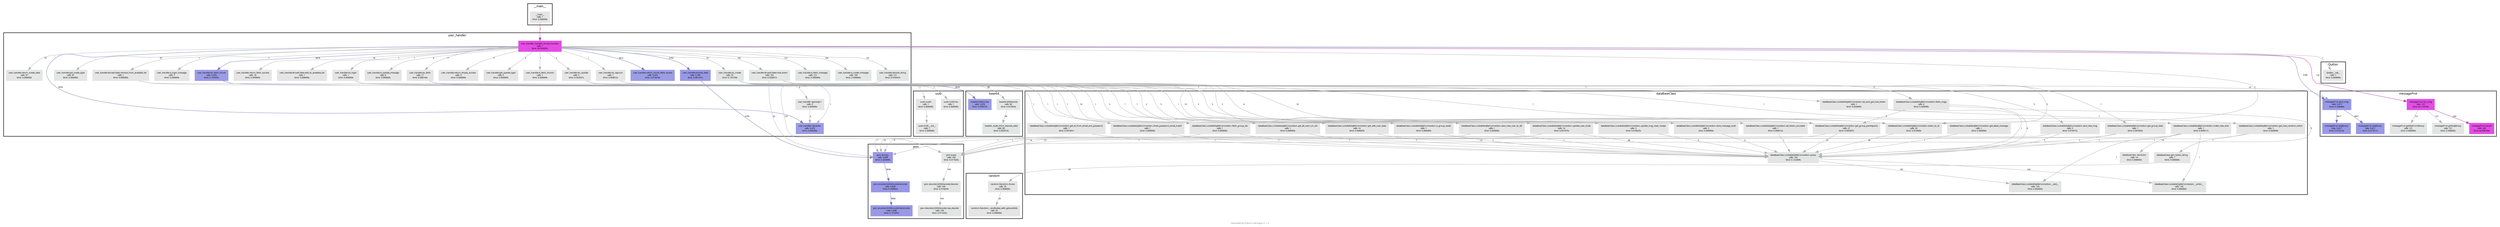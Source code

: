 digraph G {

    // Attributes
    graph [ overlap = "scalexy", fontname = "Verdana", fontsize = "7", fontcolor = "#0000007f", label = "Generated by Python Call Graph v1.1.3" ];
    node [ fontname = "Verdana", fontsize = "7", fontcolor = "#000000ff", style = "filled", shape = "rect" ];
    edge [ fontname = "Verdana", fontsize = "7", fontcolor = "#000000ff" ];

    // Groups
    subgraph "cluster___main__" { "__main__"; label = "__main__"; fontsize = "10"; fontcolor = "black"; style = "bold"; color="#000000cc"; }
    subgraph "cluster_user_handler" { "user_handler._handler_thread_function" "user_handler.decode_string" "user_handler.is_fetch_message" "user_handler.is_create_message" "user_handler.do_create" "user_handler.return_create_data" "user_handler.encode_data" "user_handler.get_create_type" "user_handler.BroadCaster.new_event" "user_handler.is_login_message" "user_handler.do_login" "user_handler.return_fetch_success" "user_handler.BroadCaster.add_to_available_list" "user_handler.do_fetch" "user_handler.is_update_message" "user_handler.do_update" "user_handler.return_empty_success" "user_handler.get_update_type" "user_handler.is_fetch_chunks" "user_handler.do_fetch_chunk" "user_handler.<lambda>" "user_handler.return_chunk_fetch_sucess" "user_handler.BroadCaster.remove_from_available_list" "user_handler.<genexpr>" "user_handler.do_signout"; label = "user_handler"; fontsize = "10"; fontcolor = "black"; style = "bold"; color="#000000cc"; }
    subgraph "cluster_messageProt" { "messageProt.recv_msg" "messageProt.recvall" "messageProt.getSizeFromBinary" "messageProt.getSeqBinary" "messageProt.send_msg" "messageProt.seqBinary" "messageProt.sizeBinary"; label = "messageProt"; fontsize = "10"; fontcolor = "black"; style = "bold"; color="#000000cc"; }
    subgraph "cluster_json" { "json.loads" "json.decoder.JSONDecoder.decode" "json.decoder.JSONDecoder.raw_decode" "json.dumps" "json.encoder.JSONEncoder.encode" "json.encoder.JSONEncoder.iterencode"; label = "json"; fontsize = "10"; fontcolor = "black"; style = "bold"; color="#000000cc"; }
    subgraph "cluster_dataBaseClass" { "dataBaseClass.LockableSqliteConnection.save_new_user_to_db" "dataBaseClass.LockableSqliteConnection.query" "dataBaseClass.LockableSqliteConnection.__enter__" "dataBaseClass.LockableSqliteConnection.__exit__" "dataBaseClass.LockableSqliteConnection.check_password_email_match" "dataBaseClass.LockableSqliteConnection.get_id_from_email_and_password" "dataBaseClass.LockableSqliteConnection.set_and_get_new_token" "dataBaseClass.LockableSqliteConnection.get_new_random_token" "dataBaseClass.gen_token_string" "dataBaseClass.LockableSqliteConnection.token_to_id" "dataBaseClass.LockableSqliteConnection.fetch_group_ids" "dataBaseClass.LockableSqliteConnection.get_all_users_on_ids" "dataBaseClass.LockableSqliteConnection.make_new_chat" "dataBaseClass.<lambda>" "dataBaseClass.LockableSqliteConnection.update_user_chats" "dataBaseClass.LockableSqliteConnection.get_group_data" "dataBaseClass.LockableSqliteConnection.get_latest_message" "dataBaseClass.LockableSqliteConnection.get_safe_user_data" "dataBaseClass.LockableSqliteConnection.is_group_exists" "dataBaseClass.LockableSqliteConnection.get_group_participants" "dataBaseClass.LockableSqliteConnection.fetch_msgs" "dataBaseClass.LockableSqliteConnection.save_new_msg" "dataBaseClass.LockableSqliteConnection.does_message_exist" "dataBaseClass.LockableSqliteConnection.update_msg_read_receipt" "dataBaseClass.LockableSqliteConnection.set_token_unusable"; label = "dataBaseClass"; fontsize = "10"; fontcolor = "black"; style = "bold"; color="#000000cc"; }
    subgraph "cluster_random" { "random.Random.choice" "random.Random._randbelow_with_getrandbits"; label = "random"; fontsize = "10"; fontcolor = "black"; style = "bold"; color="#000000cc"; }
    subgraph "cluster_uuid" { "uuid.uuid4" "uuid.UUID.__init__" "uuid.UUID.hex"; label = "uuid"; fontsize = "10"; fontcolor = "black"; style = "bold"; color="#000000cc"; }
    subgraph "cluster_base64" { "base64.b64decode" "base64._bytes_from_decode_data" "base64.b64encode"; label = "base64"; fontsize = "10"; fontcolor = "black"; style = "bold"; color="#000000cc"; }
    subgraph "cluster_Quitter" { "Quitter.__call__"; label = "Quitter"; fontsize = "10"; fontcolor = "black"; style = "bold"; color="#000000cc"; }

    // Nodes
    "__main__" [color = "#e5e5e5ff", label = "__main__\ncalls: 1\ntime: 0.000000s"];
    "user_handler._handler_thread_function" [color = "#e54ce5ff", label = "user_handler._handler_thread_function\ncalls: 1\ntime: 65.692835s"];
    "messageProt.recv_msg" [color = "#e14ee5ff", label = "messageProt.recv_msg\ncalls: 122\ntime: 64.114724s"];
    "messageProt.recvall" [color = "#e44de5ff", label = "messageProt.recvall\ncalls: 243\ntime: 64.096193s"];
    "messageProt.getSizeFromBinary" [color = "#e3e5e5ff", label = "messageProt.getSizeFromBinary\ncalls: 121\ntime: 0.000000s"];
    "messageProt.getSeqBinary" [color = "#e3e5e5ff", label = "messageProt.getSeqBinary\ncalls: 121\ntime: 0.000000s"];
    "user_handler.decode_string" [color = "#e3e5e5ff", label = "user_handler.decode_string\ncalls: 121\ntime: 0.016025s"];
    "json.loads" [color = "#e3e5e5ff", label = "json.loads\ncalls: 169\ntime: 0.017025s"];
    "json.decoder.JSONDecoder.decode" [color = "#e3e5e5ff", label = "json.decoder.JSONDecoder.decode\ncalls: 169\ntime: 0.015024s"];
    "json.decoder.JSONDecoder.raw_decode" [color = "#e3e5e5ff", label = "json.decoder.JSONDecoder.raw_decode\ncalls: 169\ntime: 0.011022s"];
    "user_handler.is_fetch_message" [color = "#e3e5e5ff", label = "user_handler.is_fetch_message\ncalls: 121\ntime: 0.000000s"];
    "user_handler.is_create_message" [color = "#e4e5e5ff", label = "user_handler.is_create_message\ncalls: 104\ntime: 0.000000s"];
    "user_handler.do_create" [color = "#e3e5e5ff", label = "user_handler.do_create\ncalls: 97\ntime: 0.135756s"];
    "dataBaseClass.LockableSqliteConnection.save_new_user_to_db" [color = "#e5e5e5ff", label = "dataBaseClass.LockableSqliteConnection.save_new_user_to_db\ncalls: 1\ntime: 0.003000s"];
    "json.dumps" [color = "#9998e5ff", label = "json.dumps\ncalls: 5,838\ntime: 0.326449s"];
    "json.encoder.JSONEncoder.encode" [color = "#9998e5ff", label = "json.encoder.JSONEncoder.encode\ncalls: 5,838\ntime: 0.230842s"];
    "json.encoder.JSONEncoder.iterencode" [color = "#9998e5ff", label = "json.encoder.JSONEncoder.iterencode\ncalls: 5,838\ntime: 0.121047s"];
    "dataBaseClass.LockableSqliteConnection.query" [color = "#e3e5e5ff", label = "dataBaseClass.LockableSqliteConnection.query\ncalls: 142\ntime: 0.122309s"];
    "dataBaseClass.LockableSqliteConnection.__enter__" [color = "#e3e5e5ff", label = "dataBaseClass.LockableSqliteConnection.__enter__\ncalls: 143\ntime: 0.000000s"];
    "dataBaseClass.LockableSqliteConnection.__exit__" [color = "#e3e5e5ff", label = "dataBaseClass.LockableSqliteConnection.__exit__\ncalls: 143\ntime: 0.002000s"];
    "user_handler.return_create_data" [color = "#e4e5e5ff", label = "user_handler.return_create_data\ncalls: 97\ntime: 0.000000s"];
    "user_handler.encode_data" [color = "#9998e5ff", label = "user_handler.encode_data\ncalls: 5,795\ntime: 0.401371s"];
    "messageProt.send_msg" [color = "#9998e5ff", label = "messageProt.send_msg\ncalls: 5,817\ntime: 0.340480s"];
    "messageProt.seqBinary" [color = "#9999e5ff", label = "messageProt.seqBinary\ncalls: 5,817\ntime: 0.015013s"];
    "messageProt.sizeBinary" [color = "#9999e5ff", label = "messageProt.sizeBinary\ncalls: 5,817\ntime: 0.017011s"];
    "user_handler.get_create_type" [color = "#e4e5e5ff", label = "user_handler.get_create_type\ncalls: 97\ntime: 0.000000s"];
    "user_handler.BroadCaster.new_event" [color = "#e4e5e5ff", label = "user_handler.BroadCaster.new_event\ncalls: 102\ntime: 0.020051s"];
    "user_handler.is_login_message" [color = "#e5e5e5ff", label = "user_handler.is_login_message\ncalls: 7\ntime: 0.000000s"];
    "user_handler.do_login" [color = "#e5e5e5ff", label = "user_handler.do_login\ncalls: 1\ntime: 0.004000s"];
    "dataBaseClass.LockableSqliteConnection.check_password_email_match" [color = "#e5e5e5ff", label = "dataBaseClass.LockableSqliteConnection.check_password_email_match\ncalls: 1\ntime: 0.000000s"];
    "dataBaseClass.LockableSqliteConnection.get_id_from_email_and_password" [color = "#e5e5e5ff", label = "dataBaseClass.LockableSqliteConnection.get_id_from_email_and_password\ncalls: 1\ntime: 0.001001s"];
    "dataBaseClass.LockableSqliteConnection.set_and_get_new_token" [color = "#e5e5e5ff", label = "dataBaseClass.LockableSqliteConnection.set_and_get_new_token\ncalls: 1\ntime: 0.003000s"];
    "dataBaseClass.LockableSqliteConnection.get_new_random_token" [color = "#e5e5e5ff", label = "dataBaseClass.LockableSqliteConnection.get_new_random_token\ncalls: 1\ntime: 0.000000s"];
    "dataBaseClass.gen_token_string" [color = "#e5e5e5ff", label = "dataBaseClass.gen_token_string\ncalls: 1\ntime: 0.000000s"];
    "random.Random.choice" [color = "#e5e5e5ff", label = "random.Random.choice\ncalls: 20\ntime: 0.000000s"];
    "random.Random._randbelow_with_getrandbits" [color = "#e5e5e5ff", label = "random.Random._randbelow_with_getrandbits\ncalls: 20\ntime: 0.000000s"];
    "dataBaseClass.LockableSqliteConnection.token_to_id" [color = "#e5e5e5ff", label = "dataBaseClass.LockableSqliteConnection.token_to_id\ncalls: 20\ntime: 0.012660s"];
    "user_handler.return_fetch_success" [color = "#e5e5e5ff", label = "user_handler.return_fetch_success\ncalls: 18\ntime: 0.000000s"];
    "user_handler.BroadCaster.add_to_available_list" [color = "#e5e5e5ff", label = "user_handler.BroadCaster.add_to_available_list\ncalls: 1\ntime: 0.000000s"];
    "user_handler.do_fetch" [color = "#e5e5e5ff", label = "user_handler.do_fetch\ncalls: 17\ntime: 0.008142s"];
    "dataBaseClass.LockableSqliteConnection.fetch_group_ids" [color = "#e5e5e5ff", label = "dataBaseClass.LockableSqliteConnection.fetch_group_ids\ncalls: 1\ntime: 0.000000s"];
    "dataBaseClass.LockableSqliteConnection.get_all_users_on_ids" [color = "#e5e5e5ff", label = "dataBaseClass.LockableSqliteConnection.get_all_users_on_ids\ncalls: 1\ntime: 0.000000s"];
    "dataBaseClass.LockableSqliteConnection.make_new_chat" [color = "#e5e5e5ff", label = "dataBaseClass.LockableSqliteConnection.make_new_chat\ncalls: 1\ntime: 0.009511s"];
    "dataBaseClass.<lambda>" [color = "#e5e5e5ff", label = "dataBaseClass.<lambda>\ncalls: 14\ntime: 0.000000s"];
    "dataBaseClass.LockableSqliteConnection.update_user_chats" [color = "#e5e5e5ff", label = "dataBaseClass.LockableSqliteConnection.update_user_chats\ncalls: 14\ntime: 0.051075s"];
    "dataBaseClass.LockableSqliteConnection.get_group_data" [color = "#e5e5e5ff", label = "dataBaseClass.LockableSqliteConnection.get_group_data\ncalls: 1\ntime: 0.001003s"];
    "dataBaseClass.LockableSqliteConnection.get_latest_message" [color = "#e5e5e5ff", label = "dataBaseClass.LockableSqliteConnection.get_latest_message\ncalls: 1\ntime: 0.000000s"];
    "dataBaseClass.LockableSqliteConnection.get_safe_user_data" [color = "#e5e5e5ff", label = "dataBaseClass.LockableSqliteConnection.get_safe_user_data\ncalls: 14\ntime: 0.006005s"];
    "dataBaseClass.LockableSqliteConnection.is_group_exists" [color = "#e5e5e5ff", label = "dataBaseClass.LockableSqliteConnection.is_group_exists\ncalls: 1\ntime: 0.000000s"];
    "dataBaseClass.LockableSqliteConnection.get_group_participants" [color = "#e5e5e5ff", label = "dataBaseClass.LockableSqliteConnection.get_group_participants\ncalls: 27\ntime: 0.005507s"];
    "dataBaseClass.LockableSqliteConnection.fetch_msgs" [color = "#e5e5e5ff", label = "dataBaseClass.LockableSqliteConnection.fetch_msgs\ncalls: 6\ntime: 0.004008s"];
    "dataBaseClass.LockableSqliteConnection.save_new_msg" [color = "#e5e5e5ff", label = "dataBaseClass.LockableSqliteConnection.save_new_msg\ncalls: 5\ntime: 0.019515s"];
    "user_handler.is_update_message" [color = "#e5e5e5ff", label = "user_handler.is_update_message\ncalls: 6\ntime: 0.000000s"];
    "user_handler.do_update" [color = "#e5e5e5ff", label = "user_handler.do_update\ncalls: 5\ntime: 0.023537s"];
    "dataBaseClass.LockableSqliteConnection.does_message_exist" [color = "#e5e5e5ff", label = "dataBaseClass.LockableSqliteConnection.does_message_exist\ncalls: 5\ntime: 0.000000s"];
    "dataBaseClass.LockableSqliteConnection.update_msg_read_receipt" [color = "#e5e5e5ff", label = "dataBaseClass.LockableSqliteConnection.update_msg_read_receipt\ncalls: 5\ntime: 0.019023s"];
    "user_handler.return_empty_success" [color = "#e5e5e5ff", label = "user_handler.return_empty_success\ncalls: 5\ntime: 0.000000s"];
    "user_handler.get_update_type" [color = "#e5e5e5ff", label = "user_handler.get_update_type\ncalls: 5\ntime: 0.000000s"];
    "uuid.uuid4" [color = "#e5e5e5ff", label = "uuid.uuid4\ncalls: 1\ntime: 0.000000s"];
    "uuid.UUID.__init__" [color = "#e5e5e5ff", label = "uuid.UUID.__init__\ncalls: 1\ntime: 0.000000s"];
    "uuid.UUID.hex" [color = "#e5e5e5ff", label = "uuid.UUID.hex\ncalls: 1\ntime: 0.000000s"];
    "base64.b64decode" [color = "#e4e5e5ff", label = "base64.b64decode\ncalls: 90\ntime: 0.015563s"];
    "base64._bytes_from_decode_data" [color = "#e4e5e5ff", label = "base64._bytes_from_decode_data\ncalls: 90\ntime: 0.003013s"];
    "user_handler.is_fetch_chunks" [color = "#e5e5e5ff", label = "user_handler.is_fetch_chunks\ncalls: 1\ntime: 0.000000s"];
    "user_handler.do_fetch_chunk" [color = "#9a9ce5ff", label = "user_handler.do_fetch_chunk\ncalls: 5,676\ntime: 0.193335s"];
    "base64.b64encode" [color = "#9b9de5ff", label = "base64.b64encode\ncalls: 5,676\ntime: 0.039574s"];
    "user_handler.<lambda>" [color = "#9b9de5ff", label = "user_handler.<lambda>\ncalls: 5,679\ntime: 0.006439s"];
    "user_handler.return_chunk_fetch_sucess" [color = "#9b9de5ff", label = "user_handler.return_chunk_fetch_sucess\ncalls: 5,675\ntime: 0.015676s"];
    "Quitter.__call__" [color = "#e5e5e5ff", label = "Quitter.__call__\ncalls: 1\ntime: 0.000000s"];
    "user_handler.BroadCaster.remove_from_available_list" [color = "#e5e5e5ff", label = "user_handler.BroadCaster.remove_from_available_list\ncalls: 1\ntime: 0.000000s"];
    "user_handler.<genexpr>" [color = "#e5e5e5ff", label = "user_handler.<genexpr>\ncalls: 4\ntime: 0.000000s"];
    "user_handler.do_signout" [color = "#e5e5e5ff", label = "user_handler.do_signout\ncalls: 1\ntime: 0.004012s"];
    "dataBaseClass.LockableSqliteConnection.set_token_unusable" [color = "#e5e5e5ff", label = "dataBaseClass.LockableSqliteConnection.set_token_unusable\ncalls: 1\ntime: 0.004012s"];

    // Edges
    "__main__" -> "user_handler._handler_thread_function" [color = "#b23bb2ff", label = "1"];
    "user_handler._handler_thread_function" -> "messageProt.recv_msg" [color = "#af3db2ff", label = "122"];
    "user_handler._handler_thread_function" -> "user_handler.decode_string" [color = "#b1b2b2ff", label = "121"];
    "user_handler._handler_thread_function" -> "user_handler.is_fetch_message" [color = "#b1b2b2ff", label = "121"];
    "user_handler._handler_thread_function" -> "user_handler.is_create_message" [color = "#b1b2b2ff", label = "104"];
    "user_handler._handler_thread_function" -> "user_handler.do_create" [color = "#b1b2b2ff", label = "97"];
    "user_handler._handler_thread_function" -> "user_handler.return_create_data" [color = "#b1b2b2ff", label = "97"];
    "user_handler._handler_thread_function" -> "user_handler.encode_data" [color = "#7776b2ff", label = "5795"];
    "user_handler._handler_thread_function" -> "messageProt.send_msg" [color = "#7776b2ff", label = "5795"];
    "user_handler._handler_thread_function" -> "user_handler.get_create_type" [color = "#b1b2b2ff", label = "97"];
    "user_handler._handler_thread_function" -> "user_handler.BroadCaster.new_event" [color = "#b1b2b2ff", label = "102"];
    "user_handler._handler_thread_function" -> "user_handler.is_login_message" [color = "#b2b2b2ff", label = "7"];
    "user_handler._handler_thread_function" -> "user_handler.do_login" [color = "#b2b2b2ff", label = "1"];
    "user_handler._handler_thread_function" -> "dataBaseClass.LockableSqliteConnection.token_to_id" [color = "#b2b2b2ff", label = "2"];
    "user_handler._handler_thread_function" -> "user_handler.return_fetch_success" [color = "#b2b2b2ff", label = "18"];
    "user_handler._handler_thread_function" -> "user_handler.BroadCaster.add_to_available_list" [color = "#b2b2b2ff", label = "1"];
    "user_handler._handler_thread_function" -> "user_handler.do_fetch" [color = "#b2b2b2ff", label = "17"];
    "user_handler._handler_thread_function" -> "user_handler.is_update_message" [color = "#b2b2b2ff", label = "6"];
    "user_handler._handler_thread_function" -> "user_handler.do_update" [color = "#b2b2b2ff", label = "5"];
    "user_handler._handler_thread_function" -> "user_handler.return_empty_success" [color = "#b2b2b2ff", label = "5"];
    "user_handler._handler_thread_function" -> "user_handler.get_update_type" [color = "#b2b2b2ff", label = "5"];
    "user_handler._handler_thread_function" -> "user_handler.is_fetch_chunks" [color = "#b2b2b2ff", label = "1"];
    "user_handler._handler_thread_function" -> "user_handler.do_fetch_chunk" [color = "#7879b2ff", label = "5676"];
    "user_handler._handler_thread_function" -> "user_handler.<lambda>" [color = "#787ab2ff", label = "5676"];
    "user_handler._handler_thread_function" -> "user_handler.return_chunk_fetch_sucess" [color = "#787ab2ff", label = "5675"];
    "user_handler._handler_thread_function" -> "Quitter.__call__" [color = "#b2b2b2ff", label = "1"];
    "user_handler._handler_thread_function" -> "user_handler.BroadCaster.remove_from_available_list" [color = "#b2b2b2ff", label = "1"];
    "user_handler._handler_thread_function" -> "user_handler.do_signout" [color = "#b2b2b2ff", label = "1"];
    "messageProt.recv_msg" -> "messageProt.recvall" [color = "#b13bb2ff", label = "243"];
    "messageProt.recv_msg" -> "messageProt.getSizeFromBinary" [color = "#b1b2b2ff", label = "121"];
    "messageProt.recv_msg" -> "messageProt.getSeqBinary" [color = "#b1b2b2ff", label = "121"];
    "user_handler.decode_string" -> "json.loads" [color = "#b1b2b2ff", label = "121"];
    "json.loads" -> "json.decoder.JSONDecoder.decode" [color = "#b0b2b2ff", label = "169"];
    "json.decoder.JSONDecoder.decode" -> "json.decoder.JSONDecoder.raw_decode" [color = "#b0b2b2ff", label = "169"];
    "user_handler.do_create" -> "dataBaseClass.LockableSqliteConnection.save_new_user_to_db" [color = "#b2b2b2ff", label = "1"];
    "user_handler.do_create" -> "dataBaseClass.LockableSqliteConnection.token_to_id" [color = "#b2b2b2ff", label = "6"];
    "user_handler.do_create" -> "dataBaseClass.LockableSqliteConnection.make_new_chat" [color = "#b2b2b2ff", label = "1"];
    "user_handler.do_create" -> "dataBaseClass.LockableSqliteConnection.update_user_chats" [color = "#b2b2b2ff", label = "14"];
    "user_handler.do_create" -> "dataBaseClass.LockableSqliteConnection.get_group_participants" [color = "#b2b2b2ff", label = "5"];
    "user_handler.do_create" -> "dataBaseClass.LockableSqliteConnection.save_new_msg" [color = "#b2b2b2ff", label = "5"];
    "user_handler.do_create" -> "uuid.uuid4" [color = "#b2b2b2ff", label = "1"];
    "user_handler.do_create" -> "uuid.UUID.hex" [color = "#b2b2b2ff", label = "1"];
    "user_handler.do_create" -> "base64.b64decode" [color = "#b1b2b2ff", label = "90"];
    "dataBaseClass.LockableSqliteConnection.save_new_user_to_db" -> "json.dumps" [color = "#b1b2b2ff", label = "1"];
    "dataBaseClass.LockableSqliteConnection.save_new_user_to_db" -> "dataBaseClass.LockableSqliteConnection.query" [color = "#b2b2b2ff", label = "1"];
    "json.dumps" -> "json.encoder.JSONEncoder.encode" [color = "#7776b2ff", label = "5838"];
    "json.encoder.JSONEncoder.encode" -> "json.encoder.JSONEncoder.iterencode" [color = "#7776b2ff", label = "5838"];
    "dataBaseClass.LockableSqliteConnection.query" -> "dataBaseClass.LockableSqliteConnection.__enter__" [color = "#b1b2b2ff", label = "142"];
    "dataBaseClass.LockableSqliteConnection.query" -> "dataBaseClass.LockableSqliteConnection.__exit__" [color = "#b1b2b2ff", label = "142"];
    "user_handler.encode_data" -> "json.dumps" [color = "#7776b2ff", label = "5795"];
    "messageProt.send_msg" -> "messageProt.seqBinary" [color = "#7777b2ff", label = "5817"];
    "messageProt.send_msg" -> "messageProt.sizeBinary" [color = "#7777b2ff", label = "5817"];
    "user_handler.do_login" -> "dataBaseClass.LockableSqliteConnection.check_password_email_match" [color = "#b2b2b2ff", label = "1"];
    "user_handler.do_login" -> "dataBaseClass.LockableSqliteConnection.get_id_from_email_and_password" [color = "#b2b2b2ff", label = "1"];
    "user_handler.do_login" -> "dataBaseClass.LockableSqliteConnection.set_and_get_new_token" [color = "#b2b2b2ff", label = "1"];
    "dataBaseClass.LockableSqliteConnection.check_password_email_match" -> "dataBaseClass.LockableSqliteConnection.query" [color = "#b2b2b2ff", label = "1"];
    "dataBaseClass.LockableSqliteConnection.get_id_from_email_and_password" -> "dataBaseClass.LockableSqliteConnection.query" [color = "#b2b2b2ff", label = "1"];
    "dataBaseClass.LockableSqliteConnection.set_and_get_new_token" -> "dataBaseClass.LockableSqliteConnection.get_new_random_token" [color = "#b2b2b2ff", label = "1"];
    "dataBaseClass.LockableSqliteConnection.set_and_get_new_token" -> "dataBaseClass.LockableSqliteConnection.query" [color = "#b2b2b2ff", label = "1"];
    "dataBaseClass.LockableSqliteConnection.get_new_random_token" -> "dataBaseClass.gen_token_string" [color = "#b2b2b2ff", label = "1"];
    "dataBaseClass.LockableSqliteConnection.get_new_random_token" -> "dataBaseClass.LockableSqliteConnection.query" [color = "#b2b2b2ff", label = "1"];
    "dataBaseClass.gen_token_string" -> "random.Random.choice" [color = "#b2b2b2ff", label = "20"];
    "random.Random.choice" -> "random.Random._randbelow_with_getrandbits" [color = "#b2b2b2ff", label = "20"];
    "dataBaseClass.LockableSqliteConnection.token_to_id" -> "dataBaseClass.LockableSqliteConnection.query" [color = "#b1b2b2ff", label = "40"];
    "user_handler.do_fetch" -> "dataBaseClass.LockableSqliteConnection.token_to_id" [color = "#b2b2b2ff", label = "2"];
    "user_handler.do_fetch" -> "dataBaseClass.LockableSqliteConnection.fetch_group_ids" [color = "#b2b2b2ff", label = "1"];
    "user_handler.do_fetch" -> "dataBaseClass.LockableSqliteConnection.get_all_users_on_ids" [color = "#b2b2b2ff", label = "1"];
    "user_handler.do_fetch" -> "dataBaseClass.LockableSqliteConnection.get_safe_user_data" [color = "#b2b2b2ff", label = "14"];
    "user_handler.do_fetch" -> "dataBaseClass.LockableSqliteConnection.is_group_exists" [color = "#b2b2b2ff", label = "1"];
    "user_handler.do_fetch" -> "dataBaseClass.LockableSqliteConnection.get_group_participants" [color = "#b2b2b2ff", label = "1"];
    "user_handler.do_fetch" -> "dataBaseClass.LockableSqliteConnection.fetch_msgs" [color = "#b2b2b2ff", label = "1"];
    "dataBaseClass.LockableSqliteConnection.fetch_group_ids" -> "dataBaseClass.LockableSqliteConnection.query" [color = "#b2b2b2ff", label = "1"];
    "dataBaseClass.LockableSqliteConnection.fetch_group_ids" -> "json.loads" [color = "#b2b2b2ff", label = "1"];
    "dataBaseClass.LockableSqliteConnection.get_all_users_on_ids" -> "dataBaseClass.LockableSqliteConnection.query" [color = "#b2b2b2ff", label = "1"];
    "dataBaseClass.LockableSqliteConnection.make_new_chat" -> "json.dumps" [color = "#b1b2b2ff", label = "1"];
    "dataBaseClass.LockableSqliteConnection.make_new_chat" -> "dataBaseClass.LockableSqliteConnection.query" [color = "#b2b2b2ff", label = "1"];
    "dataBaseClass.LockableSqliteConnection.make_new_chat" -> "dataBaseClass.<lambda>" [color = "#b2b2b2ff", label = "14"];
    "dataBaseClass.LockableSqliteConnection.make_new_chat" -> "dataBaseClass.LockableSqliteConnection.__enter__" [color = "#b2b2b2ff", label = "1"];
    "dataBaseClass.LockableSqliteConnection.make_new_chat" -> "dataBaseClass.LockableSqliteConnection.__exit__" [color = "#b2b2b2ff", label = "1"];
    "dataBaseClass.LockableSqliteConnection.update_user_chats" -> "dataBaseClass.LockableSqliteConnection.query" [color = "#b1b2b2ff", label = "28"];
    "dataBaseClass.LockableSqliteConnection.update_user_chats" -> "json.loads" [color = "#b2b2b2ff", label = "14"];
    "dataBaseClass.LockableSqliteConnection.update_user_chats" -> "json.dumps" [color = "#b1b2b2ff", label = "14"];
    "user_handler.BroadCaster.new_event" -> "dataBaseClass.LockableSqliteConnection.get_group_data" [color = "#b2b2b2ff", label = "1"];
    "user_handler.BroadCaster.new_event" -> "dataBaseClass.LockableSqliteConnection.get_latest_message" [color = "#b2b2b2ff", label = "1"];
    "user_handler.BroadCaster.new_event" -> "json.dumps" [color = "#b1b2b2ff", label = "22"];
    "user_handler.BroadCaster.new_event" -> "messageProt.send_msg" [color = "#b1b2b2ff", label = "22"];
    "user_handler.BroadCaster.new_event" -> "dataBaseClass.LockableSqliteConnection.fetch_msgs" [color = "#b2b2b2ff", label = "5"];
    "user_handler.BroadCaster.new_event" -> "dataBaseClass.LockableSqliteConnection.get_group_participants" [color = "#b2b2b2ff", label = "10"];
    "user_handler.BroadCaster.new_event" -> "dataBaseClass.LockableSqliteConnection.token_to_id" [color = "#b2b2b2ff", label = "5"];
    "dataBaseClass.LockableSqliteConnection.get_group_data" -> "dataBaseClass.LockableSqliteConnection.query" [color = "#b2b2b2ff", label = "1"];
    "dataBaseClass.LockableSqliteConnection.get_group_data" -> "json.loads" [color = "#b2b2b2ff", label = "1"];
    "dataBaseClass.LockableSqliteConnection.get_latest_message" -> "dataBaseClass.LockableSqliteConnection.query" [color = "#b2b2b2ff", label = "1"];
    "dataBaseClass.LockableSqliteConnection.get_safe_user_data" -> "dataBaseClass.LockableSqliteConnection.query" [color = "#b2b2b2ff", label = "14"];
    "dataBaseClass.LockableSqliteConnection.is_group_exists" -> "dataBaseClass.LockableSqliteConnection.query" [color = "#b2b2b2ff", label = "1"];
    "dataBaseClass.LockableSqliteConnection.get_group_participants" -> "dataBaseClass.LockableSqliteConnection.query" [color = "#b2b2b2ff", label = "27"];
    "dataBaseClass.LockableSqliteConnection.get_group_participants" -> "json.loads" [color = "#b2b2b2ff", label = "27"];
    "dataBaseClass.LockableSqliteConnection.fetch_msgs" -> "dataBaseClass.LockableSqliteConnection.query" [color = "#b2b2b2ff", label = "6"];
    "dataBaseClass.LockableSqliteConnection.fetch_msgs" -> "dataBaseClass.LockableSqliteConnection.get_group_participants" [color = "#b2b2b2ff", label = "6"];
    "dataBaseClass.LockableSqliteConnection.fetch_msgs" -> "json.loads" [color = "#b2b2b2ff", label = "5"];
    "dataBaseClass.LockableSqliteConnection.save_new_msg" -> "json.dumps" [color = "#b1b2b2ff", label = "5"];
    "dataBaseClass.LockableSqliteConnection.save_new_msg" -> "dataBaseClass.LockableSqliteConnection.query" [color = "#b2b2b2ff", label = "5"];
    "user_handler.do_update" -> "dataBaseClass.LockableSqliteConnection.token_to_id" [color = "#b2b2b2ff", label = "5"];
    "user_handler.do_update" -> "dataBaseClass.LockableSqliteConnection.get_group_participants" [color = "#b2b2b2ff", label = "5"];
    "user_handler.do_update" -> "dataBaseClass.LockableSqliteConnection.does_message_exist" [color = "#b2b2b2ff", label = "5"];
    "user_handler.do_update" -> "dataBaseClass.LockableSqliteConnection.update_msg_read_receipt" [color = "#b2b2b2ff", label = "5"];
    "dataBaseClass.LockableSqliteConnection.does_message_exist" -> "dataBaseClass.LockableSqliteConnection.query" [color = "#b2b2b2ff", label = "5"];
    "dataBaseClass.LockableSqliteConnection.update_msg_read_receipt" -> "dataBaseClass.LockableSqliteConnection.query" [color = "#b2b2b2ff", label = "5"];
    "uuid.uuid4" -> "uuid.UUID.__init__" [color = "#b2b2b2ff", label = "1"];
    "base64.b64decode" -> "base64._bytes_from_decode_data" [color = "#b1b2b2ff", label = "90"];
    "user_handler.do_fetch_chunk" -> "base64.b64encode" [color = "#787ab2ff", label = "5676"];
    "user_handler.BroadCaster.remove_from_available_list" -> "user_handler.<genexpr>" [color = "#b2b2b2ff", label = "4"];
    "user_handler.BroadCaster.remove_from_available_list" -> "user_handler.<lambda>" [color = "#b2b2b2ff", label = "1"];
    "user_handler.<genexpr>" -> "user_handler.<lambda>" [color = "#b2b2b2ff", label = "2"];
    "user_handler.do_signout" -> "dataBaseClass.LockableSqliteConnection.set_token_unusable" [color = "#b2b2b2ff", label = "1"];
    "dataBaseClass.LockableSqliteConnection.set_token_unusable" -> "dataBaseClass.LockableSqliteConnection.query" [color = "#b2b2b2ff", label = "1"];

}
